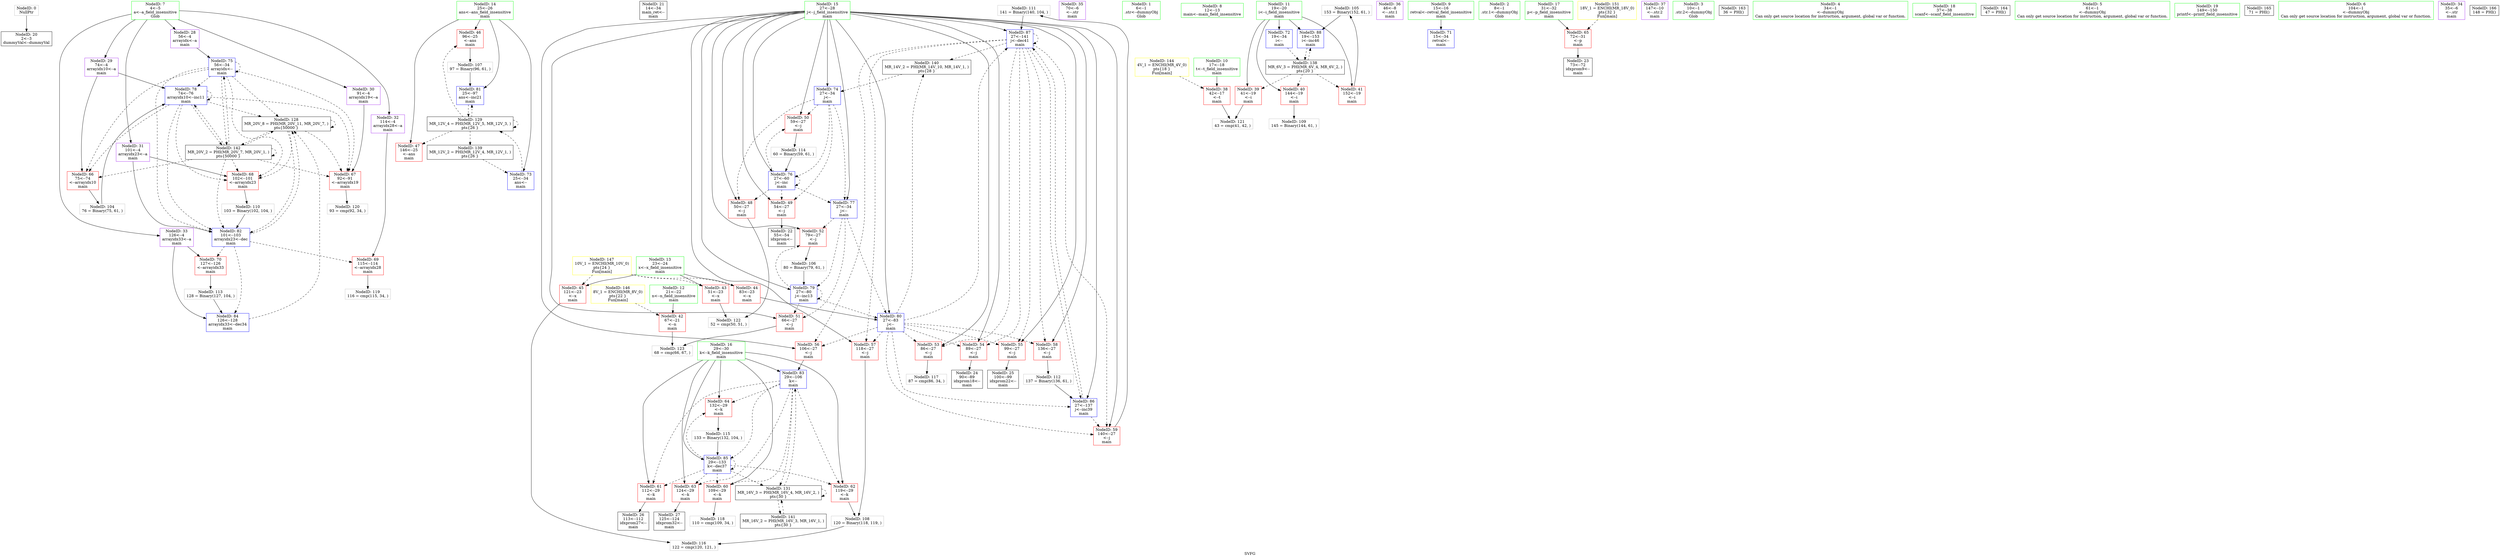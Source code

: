 digraph "SVFG" {
	label="SVFG";

	Node0x556b284b0a40 [shape=record,color=grey,label="{NodeID: 0\nNullPtr}"];
	Node0x556b284b0a40 -> Node0x556b28499180[style=solid];
	Node0x556b284b0460 [shape=record,color=green,label="{NodeID: 7\n4\<--5\na\<--a_field_insensitive\nGlob }"];
	Node0x556b284b0460 -> Node0x556b284b0bf0[style=solid];
	Node0x556b284b0460 -> Node0x556b284b0c80[style=solid];
	Node0x556b284b0460 -> Node0x556b284b0d50[style=solid];
	Node0x556b284b0460 -> Node0x556b284b0e20[style=solid];
	Node0x556b284b0460 -> Node0x556b284b0ef0[style=solid];
	Node0x556b284b0460 -> Node0x556b284b0fc0[style=solid];
	Node0x556b28498290 [shape=record,color=green,label="{NodeID: 14\n25\<--26\nans\<--ans_field_insensitive\nmain\n}"];
	Node0x556b28498290 -> Node0x556b284b1a50[style=solid];
	Node0x556b28498290 -> Node0x556b284b1b20[style=solid];
	Node0x556b28498290 -> Node0x556b284b4060[style=solid];
	Node0x556b28498290 -> Node0x556b284b46e0[style=solid];
	Node0x556b284b21a0 [shape=record,color=grey,label="{NodeID: 104\n76 = Binary(75, 61, )\n}"];
	Node0x556b284b21a0 -> Node0x556b284b4470[style=solid];
	Node0x556b28499250 [shape=record,color=black,label="{NodeID: 21\n14\<--34\nmain_ret\<--\nmain\n}"];
	Node0x556b284b6b20 [shape=record,color=grey,label="{NodeID: 111\n141 = Binary(140, 104, )\n}"];
	Node0x556b284b6b20 -> Node0x556b284b4bc0[style=solid];
	Node0x556b284b0bf0 [shape=record,color=purple,label="{NodeID: 28\n56\<--4\narrayidx\<--a\nmain\n}"];
	Node0x556b284b0bf0 -> Node0x556b284b4200[style=solid];
	Node0x556b284b75a0 [shape=record,color=grey,label="{NodeID: 118\n110 = cmp(109, 34, )\n}"];
	Node0x556b284b1160 [shape=record,color=purple,label="{NodeID: 35\n70\<--6\n\<--.str\nmain\n}"];
	Node0x556b284b1710 [shape=record,color=red,label="{NodeID: 42\n67\<--21\n\<--n\nmain\n}"];
	Node0x556b284b1710 -> Node0x556b284b7d20[style=solid];
	Node0x556b284b2ce0 [shape=record,color=red,label="{NodeID: 49\n54\<--27\n\<--j\nmain\n}"];
	Node0x556b284b2ce0 -> Node0x556b28498490[style=solid];
	Node0x556b284c0ef0 [shape=record,color=black,label="{NodeID: 139\nMR_12V_2 = PHI(MR_12V_4, MR_12V_1, )\npts\{26 \}\n}"];
	Node0x556b284c0ef0 -> Node0x556b284b4060[style=dashed];
	Node0x556b284b3290 [shape=record,color=red,label="{NodeID: 56\n106\<--27\n\<--j\nmain\n}"];
	Node0x556b284b3290 -> Node0x556b284b4880[style=solid];
	Node0x556b284c2fd0 [shape=record,color=yellow,style=double,label="{NodeID: 146\n8V_1 = ENCHI(MR_8V_0)\npts\{22 \}\nFun[main]}"];
	Node0x556b284c2fd0 -> Node0x556b284b1710[style=dashed];
	Node0x556b284b3840 [shape=record,color=red,label="{NodeID: 63\n124\<--29\n\<--k\nmain\n}"];
	Node0x556b284b3840 -> Node0x556b284b0b60[style=solid];
	Node0x556b284b3df0 [shape=record,color=red,label="{NodeID: 70\n127\<--126\n\<--arrayidx33\nmain\n}"];
	Node0x556b284b3df0 -> Node0x556b284b6e20[style=solid];
	Node0x556b284b43a0 [shape=record,color=blue,label="{NodeID: 77\n27\<--34\nj\<--\nmain\n}"];
	Node0x556b284b43a0 -> Node0x556b284b2e80[style=dashed];
	Node0x556b284b43a0 -> Node0x556b284b2f50[style=dashed];
	Node0x556b284b43a0 -> Node0x556b284b4540[style=dashed];
	Node0x556b284b43a0 -> Node0x556b284b4610[style=dashed];
	Node0x556b284b4950 [shape=record,color=blue,label="{NodeID: 84\n126\<--128\narrayidx33\<--dec34\nmain\n}"];
	Node0x556b284b4950 -> Node0x556b284bd7f0[style=dashed];
	Node0x556b28498040 [shape=record,color=green,label="{NodeID: 1\n6\<--1\n.str\<--dummyObj\nGlob }"];
	Node0x556b284b04f0 [shape=record,color=green,label="{NodeID: 8\n12\<--13\nmain\<--main_field_insensitive\n}"];
	Node0x556b28498360 [shape=record,color=green,label="{NodeID: 15\n27\<--28\nj\<--j_field_insensitive\nmain\n}"];
	Node0x556b28498360 -> Node0x556b284b2c10[style=solid];
	Node0x556b28498360 -> Node0x556b284b2ce0[style=solid];
	Node0x556b28498360 -> Node0x556b284b2db0[style=solid];
	Node0x556b28498360 -> Node0x556b284b2e80[style=solid];
	Node0x556b28498360 -> Node0x556b284b2f50[style=solid];
	Node0x556b28498360 -> Node0x556b284b3020[style=solid];
	Node0x556b28498360 -> Node0x556b284b30f0[style=solid];
	Node0x556b28498360 -> Node0x556b284b31c0[style=solid];
	Node0x556b28498360 -> Node0x556b284b3290[style=solid];
	Node0x556b28498360 -> Node0x556b284b3360[style=solid];
	Node0x556b28498360 -> Node0x556b284b3430[style=solid];
	Node0x556b28498360 -> Node0x556b284b3500[style=solid];
	Node0x556b28498360 -> Node0x556b284b4130[style=solid];
	Node0x556b28498360 -> Node0x556b284b42d0[style=solid];
	Node0x556b28498360 -> Node0x556b284b43a0[style=solid];
	Node0x556b28498360 -> Node0x556b284b4540[style=solid];
	Node0x556b28498360 -> Node0x556b284b4610[style=solid];
	Node0x556b28498360 -> Node0x556b284b4af0[style=solid];
	Node0x556b28498360 -> Node0x556b284b4bc0[style=solid];
	Node0x556b284b2320 [shape=record,color=grey,label="{NodeID: 105\n153 = Binary(152, 61, )\n}"];
	Node0x556b284b2320 -> Node0x556b284b4c90[style=solid];
	Node0x556b28498490 [shape=record,color=black,label="{NodeID: 22\n55\<--54\nidxprom\<--\nmain\n}"];
	Node0x556b284b6ca0 [shape=record,color=grey,label="{NodeID: 112\n137 = Binary(136, 61, )\n}"];
	Node0x556b284b6ca0 -> Node0x556b284b4af0[style=solid];
	Node0x556b284b0c80 [shape=record,color=purple,label="{NodeID: 29\n74\<--4\narrayidx10\<--a\nmain\n}"];
	Node0x556b284b0c80 -> Node0x556b284b3ab0[style=solid];
	Node0x556b284b0c80 -> Node0x556b284b4470[style=solid];
	Node0x556b284b7720 [shape=record,color=grey,label="{NodeID: 119\n116 = cmp(115, 34, )\n}"];
	Node0x556b284b1230 [shape=record,color=purple,label="{NodeID: 36\n46\<--8\n\<--.str.1\nmain\n}"];
	Node0x556b284b17e0 [shape=record,color=red,label="{NodeID: 43\n51\<--23\n\<--x\nmain\n}"];
	Node0x556b284b17e0 -> Node0x556b284b7ba0[style=solid];
	Node0x556b284b2db0 [shape=record,color=red,label="{NodeID: 50\n59\<--27\n\<--j\nmain\n}"];
	Node0x556b284b2db0 -> Node0x556b284b6fa0[style=solid];
	Node0x556b284c13f0 [shape=record,color=black,label="{NodeID: 140\nMR_14V_2 = PHI(MR_14V_10, MR_14V_1, )\npts\{28 \}\n}"];
	Node0x556b284c13f0 -> Node0x556b284b4130[style=dashed];
	Node0x556b284b3360 [shape=record,color=red,label="{NodeID: 57\n118\<--27\n\<--j\nmain\n}"];
	Node0x556b284b3360 -> Node0x556b284b66a0[style=solid];
	Node0x556b284c30b0 [shape=record,color=yellow,style=double,label="{NodeID: 147\n10V_1 = ENCHI(MR_10V_0)\npts\{24 \}\nFun[main]}"];
	Node0x556b284c30b0 -> Node0x556b284b17e0[style=dashed];
	Node0x556b284c30b0 -> Node0x556b284b18b0[style=dashed];
	Node0x556b284c30b0 -> Node0x556b284b1980[style=dashed];
	Node0x556b284b3910 [shape=record,color=red,label="{NodeID: 64\n132\<--29\n\<--k\nmain\n}"];
	Node0x556b284b3910 -> Node0x556b284b7120[style=solid];
	Node0x556b284b3ec0 [shape=record,color=blue,label="{NodeID: 71\n15\<--34\nretval\<--\nmain\n}"];
	Node0x556b284b4470 [shape=record,color=blue,label="{NodeID: 78\n74\<--76\narrayidx10\<--inc11\nmain\n}"];
	Node0x556b284b4470 -> Node0x556b284b3ab0[style=dashed];
	Node0x556b284b4470 -> Node0x556b284b3b80[style=dashed];
	Node0x556b284b4470 -> Node0x556b284b3c50[style=dashed];
	Node0x556b284b4470 -> Node0x556b284b4470[style=dashed];
	Node0x556b284b4470 -> Node0x556b284b47b0[style=dashed];
	Node0x556b284b4470 -> Node0x556b284bd7f0[style=dashed];
	Node0x556b284b4470 -> Node0x556b284c1df0[style=dashed];
	Node0x556b284b4a20 [shape=record,color=blue,label="{NodeID: 85\n29\<--133\nk\<--dec37\nmain\n}"];
	Node0x556b284b4a20 -> Node0x556b284b35d0[style=dashed];
	Node0x556b284b4a20 -> Node0x556b284b36a0[style=dashed];
	Node0x556b284b4a20 -> Node0x556b284b3770[style=dashed];
	Node0x556b284b4a20 -> Node0x556b284b3840[style=dashed];
	Node0x556b284b4a20 -> Node0x556b284b3910[style=dashed];
	Node0x556b284b4a20 -> Node0x556b284b4a20[style=dashed];
	Node0x556b284b4a20 -> Node0x556b284be6f0[style=dashed];
	Node0x556b284b0160 [shape=record,color=green,label="{NodeID: 2\n8\<--1\n.str.1\<--dummyObj\nGlob }"];
	Node0x556b284b0580 [shape=record,color=green,label="{NodeID: 9\n15\<--16\nretval\<--retval_field_insensitive\nmain\n}"];
	Node0x556b284b0580 -> Node0x556b284b3ec0[style=solid];
	Node0x556b28498a00 [shape=record,color=green,label="{NodeID: 16\n29\<--30\nk\<--k_field_insensitive\nmain\n}"];
	Node0x556b28498a00 -> Node0x556b284b35d0[style=solid];
	Node0x556b28498a00 -> Node0x556b284b36a0[style=solid];
	Node0x556b28498a00 -> Node0x556b284b3770[style=solid];
	Node0x556b28498a00 -> Node0x556b284b3840[style=solid];
	Node0x556b28498a00 -> Node0x556b284b3910[style=solid];
	Node0x556b28498a00 -> Node0x556b284b4880[style=solid];
	Node0x556b28498a00 -> Node0x556b284b4a20[style=solid];
	Node0x556b284b63a0 [shape=record,color=grey,label="{NodeID: 106\n80 = Binary(79, 61, )\n}"];
	Node0x556b284b63a0 -> Node0x556b284b4540[style=solid];
	Node0x556b28498560 [shape=record,color=black,label="{NodeID: 23\n73\<--72\nidxprom9\<--\nmain\n}"];
	Node0x556b284b6e20 [shape=record,color=grey,label="{NodeID: 113\n128 = Binary(127, 104, )\n}"];
	Node0x556b284b6e20 -> Node0x556b284b4950[style=solid];
	Node0x556b284b0d50 [shape=record,color=purple,label="{NodeID: 30\n91\<--4\narrayidx19\<--a\nmain\n}"];
	Node0x556b284b0d50 -> Node0x556b284b3b80[style=solid];
	Node0x556b284b78a0 [shape=record,color=grey,label="{NodeID: 120\n93 = cmp(92, 34, )\n}"];
	Node0x556b284b1300 [shape=record,color=purple,label="{NodeID: 37\n147\<--10\n\<--.str.2\nmain\n}"];
	Node0x556b284b18b0 [shape=record,color=red,label="{NodeID: 44\n83\<--23\n\<--x\nmain\n}"];
	Node0x556b284b18b0 -> Node0x556b284b4610[style=solid];
	Node0x556b284b2e80 [shape=record,color=red,label="{NodeID: 51\n66\<--27\n\<--j\nmain\n}"];
	Node0x556b284b2e80 -> Node0x556b284b7d20[style=solid];
	Node0x556b284c18f0 [shape=record,color=black,label="{NodeID: 141\nMR_16V_2 = PHI(MR_16V_3, MR_16V_1, )\npts\{30 \}\n}"];
	Node0x556b284c18f0 -> Node0x556b284be6f0[style=dashed];
	Node0x556b284b3430 [shape=record,color=red,label="{NodeID: 58\n136\<--27\n\<--j\nmain\n}"];
	Node0x556b284b3430 -> Node0x556b284b6ca0[style=solid];
	Node0x556b284b39e0 [shape=record,color=red,label="{NodeID: 65\n72\<--31\n\<--p\nmain\n}"];
	Node0x556b284b39e0 -> Node0x556b28498560[style=solid];
	Node0x556b284b3f90 [shape=record,color=blue,label="{NodeID: 72\n19\<--34\ni\<--\nmain\n}"];
	Node0x556b284b3f90 -> Node0x556b284c09f0[style=dashed];
	Node0x556b284b4540 [shape=record,color=blue,label="{NodeID: 79\n27\<--80\nj\<--inc13\nmain\n}"];
	Node0x556b284b4540 -> Node0x556b284b2e80[style=dashed];
	Node0x556b284b4540 -> Node0x556b284b2f50[style=dashed];
	Node0x556b284b4540 -> Node0x556b284b4540[style=dashed];
	Node0x556b284b4540 -> Node0x556b284b4610[style=dashed];
	Node0x556b284b4af0 [shape=record,color=blue,label="{NodeID: 86\n27\<--137\nj\<--inc39\nmain\n}"];
	Node0x556b284b4af0 -> Node0x556b284b3500[style=dashed];
	Node0x556b284b4af0 -> Node0x556b284b4bc0[style=dashed];
	Node0x556b284975d0 [shape=record,color=green,label="{NodeID: 3\n10\<--1\n.str.2\<--dummyObj\nGlob }"];
	Node0x556b28497750 [shape=record,color=green,label="{NodeID: 10\n17\<--18\nt\<--t_field_insensitive\nmain\n}"];
	Node0x556b28497750 -> Node0x556b284b13d0[style=solid];
	Node0x556b28498ad0 [shape=record,color=green,label="{NodeID: 17\n31\<--32\np\<--p_field_insensitive\nmain\n}"];
	Node0x556b28498ad0 -> Node0x556b284b39e0[style=solid];
	Node0x556b284b6520 [shape=record,color=grey,label="{NodeID: 107\n97 = Binary(96, 61, )\n}"];
	Node0x556b284b6520 -> Node0x556b284b46e0[style=solid];
	Node0x556b28498630 [shape=record,color=black,label="{NodeID: 24\n90\<--89\nidxprom18\<--\nmain\n}"];
	Node0x556b284b6fa0 [shape=record,color=grey,label="{NodeID: 114\n60 = Binary(59, 61, )\n}"];
	Node0x556b284b6fa0 -> Node0x556b284b42d0[style=solid];
	Node0x556b284b0e20 [shape=record,color=purple,label="{NodeID: 31\n101\<--4\narrayidx23\<--a\nmain\n}"];
	Node0x556b284b0e20 -> Node0x556b284b3c50[style=solid];
	Node0x556b284b0e20 -> Node0x556b284b47b0[style=solid];
	Node0x556b284b7a20 [shape=record,color=grey,label="{NodeID: 121\n43 = cmp(41, 42, )\n}"];
	Node0x556b284b13d0 [shape=record,color=red,label="{NodeID: 38\n42\<--17\n\<--t\nmain\n}"];
	Node0x556b284b13d0 -> Node0x556b284b7a20[style=solid];
	Node0x556b284bd7f0 [shape=record,color=black,label="{NodeID: 128\nMR_20V_8 = PHI(MR_20V_11, MR_20V_7, )\npts\{50000 \}\n}"];
	Node0x556b284bd7f0 -> Node0x556b284b3b80[style=dashed];
	Node0x556b284bd7f0 -> Node0x556b284b3c50[style=dashed];
	Node0x556b284bd7f0 -> Node0x556b284b47b0[style=dashed];
	Node0x556b284bd7f0 -> Node0x556b284bd7f0[style=dashed];
	Node0x556b284bd7f0 -> Node0x556b284c1df0[style=dashed];
	Node0x556b284b1980 [shape=record,color=red,label="{NodeID: 45\n121\<--23\n\<--x\nmain\n}"];
	Node0x556b284b1980 -> Node0x556b284b72a0[style=solid];
	Node0x556b284b2f50 [shape=record,color=red,label="{NodeID: 52\n79\<--27\n\<--j\nmain\n}"];
	Node0x556b284b2f50 -> Node0x556b284b63a0[style=solid];
	Node0x556b284c1df0 [shape=record,color=black,label="{NodeID: 142\nMR_20V_2 = PHI(MR_20V_7, MR_20V_1, )\npts\{50000 \}\n}"];
	Node0x556b284c1df0 -> Node0x556b284b3ab0[style=dashed];
	Node0x556b284c1df0 -> Node0x556b284b3b80[style=dashed];
	Node0x556b284c1df0 -> Node0x556b284b3c50[style=dashed];
	Node0x556b284c1df0 -> Node0x556b284b4200[style=dashed];
	Node0x556b284c1df0 -> Node0x556b284b4470[style=dashed];
	Node0x556b284c1df0 -> Node0x556b284b47b0[style=dashed];
	Node0x556b284c1df0 -> Node0x556b284bd7f0[style=dashed];
	Node0x556b284c1df0 -> Node0x556b284c1df0[style=dashed];
	Node0x556b284b3500 [shape=record,color=red,label="{NodeID: 59\n140\<--27\n\<--j\nmain\n}"];
	Node0x556b284b3500 -> Node0x556b284b6b20[style=solid];
	Node0x556b284b3ab0 [shape=record,color=red,label="{NodeID: 66\n75\<--74\n\<--arrayidx10\nmain\n}"];
	Node0x556b284b3ab0 -> Node0x556b284b21a0[style=solid];
	Node0x556b284b4060 [shape=record,color=blue,label="{NodeID: 73\n25\<--34\nans\<--\nmain\n}"];
	Node0x556b284b4060 -> Node0x556b284bdcf0[style=dashed];
	Node0x556b28342620 [shape=record,color=black,label="{NodeID: 163\n36 = PHI()\n}"];
	Node0x556b284b4610 [shape=record,color=blue,label="{NodeID: 80\n27\<--83\nj\<--\nmain\n}"];
	Node0x556b284b4610 -> Node0x556b284b3020[style=dashed];
	Node0x556b284b4610 -> Node0x556b284b30f0[style=dashed];
	Node0x556b284b4610 -> Node0x556b284b31c0[style=dashed];
	Node0x556b284b4610 -> Node0x556b284b3290[style=dashed];
	Node0x556b284b4610 -> Node0x556b284b3360[style=dashed];
	Node0x556b284b4610 -> Node0x556b284b3430[style=dashed];
	Node0x556b284b4610 -> Node0x556b284b3500[style=dashed];
	Node0x556b284b4610 -> Node0x556b284b4af0[style=dashed];
	Node0x556b284b4610 -> Node0x556b284b4bc0[style=dashed];
	Node0x556b284b4610 -> Node0x556b284c13f0[style=dashed];
	Node0x556b284b4bc0 [shape=record,color=blue,label="{NodeID: 87\n27\<--141\nj\<--dec41\nmain\n}"];
	Node0x556b284b4bc0 -> Node0x556b284b3020[style=dashed];
	Node0x556b284b4bc0 -> Node0x556b284b30f0[style=dashed];
	Node0x556b284b4bc0 -> Node0x556b284b31c0[style=dashed];
	Node0x556b284b4bc0 -> Node0x556b284b3290[style=dashed];
	Node0x556b284b4bc0 -> Node0x556b284b3360[style=dashed];
	Node0x556b284b4bc0 -> Node0x556b284b3430[style=dashed];
	Node0x556b284b4bc0 -> Node0x556b284b3500[style=dashed];
	Node0x556b284b4bc0 -> Node0x556b284b4af0[style=dashed];
	Node0x556b284b4bc0 -> Node0x556b284b4bc0[style=dashed];
	Node0x556b284b4bc0 -> Node0x556b284c13f0[style=dashed];
	Node0x556b28497660 [shape=record,color=green,label="{NodeID: 4\n34\<--1\n\<--dummyObj\nCan only get source location for instruction, argument, global var or function.}"];
	Node0x556b28497820 [shape=record,color=green,label="{NodeID: 11\n19\<--20\ni\<--i_field_insensitive\nmain\n}"];
	Node0x556b28497820 -> Node0x556b284b14a0[style=solid];
	Node0x556b28497820 -> Node0x556b284b1570[style=solid];
	Node0x556b28497820 -> Node0x556b284b1640[style=solid];
	Node0x556b28497820 -> Node0x556b284b3f90[style=solid];
	Node0x556b28497820 -> Node0x556b284b4c90[style=solid];
	Node0x556b28498ba0 [shape=record,color=green,label="{NodeID: 18\n37\<--38\nscanf\<--scanf_field_insensitive\n}"];
	Node0x556b284b66a0 [shape=record,color=grey,label="{NodeID: 108\n120 = Binary(118, 119, )\n}"];
	Node0x556b284b66a0 -> Node0x556b284b72a0[style=solid];
	Node0x556b28498700 [shape=record,color=black,label="{NodeID: 25\n100\<--99\nidxprom22\<--\nmain\n}"];
	Node0x556b284b7120 [shape=record,color=grey,label="{NodeID: 115\n133 = Binary(132, 104, )\n}"];
	Node0x556b284b7120 -> Node0x556b284b4a20[style=solid];
	Node0x556b284b0ef0 [shape=record,color=purple,label="{NodeID: 32\n114\<--4\narrayidx28\<--a\nmain\n}"];
	Node0x556b284b0ef0 -> Node0x556b284b3d20[style=solid];
	Node0x556b284b7ba0 [shape=record,color=grey,label="{NodeID: 122\n52 = cmp(50, 51, )\n}"];
	Node0x556b284b14a0 [shape=record,color=red,label="{NodeID: 39\n41\<--19\n\<--i\nmain\n}"];
	Node0x556b284b14a0 -> Node0x556b284b7a20[style=solid];
	Node0x556b284bdcf0 [shape=record,color=black,label="{NodeID: 129\nMR_12V_4 = PHI(MR_12V_5, MR_12V_3, )\npts\{26 \}\n}"];
	Node0x556b284bdcf0 -> Node0x556b284b1a50[style=dashed];
	Node0x556b284bdcf0 -> Node0x556b284b1b20[style=dashed];
	Node0x556b284bdcf0 -> Node0x556b284b46e0[style=dashed];
	Node0x556b284bdcf0 -> Node0x556b284bdcf0[style=dashed];
	Node0x556b284bdcf0 -> Node0x556b284c0ef0[style=dashed];
	Node0x556b284b1a50 [shape=record,color=red,label="{NodeID: 46\n96\<--25\n\<--ans\nmain\n}"];
	Node0x556b284b1a50 -> Node0x556b284b6520[style=solid];
	Node0x556b284b3020 [shape=record,color=red,label="{NodeID: 53\n86\<--27\n\<--j\nmain\n}"];
	Node0x556b284b3020 -> Node0x556b284b7420[style=solid];
	Node0x556b284b35d0 [shape=record,color=red,label="{NodeID: 60\n109\<--29\n\<--k\nmain\n}"];
	Node0x556b284b35d0 -> Node0x556b284b75a0[style=solid];
	Node0x556b284b3b80 [shape=record,color=red,label="{NodeID: 67\n92\<--91\n\<--arrayidx19\nmain\n}"];
	Node0x556b284b3b80 -> Node0x556b284b78a0[style=solid];
	Node0x556b284b4130 [shape=record,color=blue,label="{NodeID: 74\n27\<--34\nj\<--\nmain\n}"];
	Node0x556b284b4130 -> Node0x556b284b2c10[style=dashed];
	Node0x556b284b4130 -> Node0x556b284b2ce0[style=dashed];
	Node0x556b284b4130 -> Node0x556b284b2db0[style=dashed];
	Node0x556b284b4130 -> Node0x556b284b42d0[style=dashed];
	Node0x556b284b4130 -> Node0x556b284b43a0[style=dashed];
	Node0x556b284cb8e0 [shape=record,color=black,label="{NodeID: 164\n47 = PHI()\n}"];
	Node0x556b284b46e0 [shape=record,color=blue,label="{NodeID: 81\n25\<--97\nans\<--inc21\nmain\n}"];
	Node0x556b284b46e0 -> Node0x556b284bdcf0[style=dashed];
	Node0x556b284b4c90 [shape=record,color=blue,label="{NodeID: 88\n19\<--153\ni\<--inc46\nmain\n}"];
	Node0x556b284b4c90 -> Node0x556b284c09f0[style=dashed];
	Node0x556b28497a50 [shape=record,color=green,label="{NodeID: 5\n61\<--1\n\<--dummyObj\nCan only get source location for instruction, argument, global var or function.}"];
	Node0x556b284978f0 [shape=record,color=green,label="{NodeID: 12\n21\<--22\nn\<--n_field_insensitive\nmain\n}"];
	Node0x556b284978f0 -> Node0x556b284b1710[style=solid];
	Node0x556b284990b0 [shape=record,color=green,label="{NodeID: 19\n149\<--150\nprintf\<--printf_field_insensitive\n}"];
	Node0x556b284b6820 [shape=record,color=grey,label="{NodeID: 109\n145 = Binary(144, 61, )\n}"];
	Node0x556b284b0ad0 [shape=record,color=black,label="{NodeID: 26\n113\<--112\nidxprom27\<--\nmain\n}"];
	Node0x556b284b72a0 [shape=record,color=grey,label="{NodeID: 116\n122 = cmp(120, 121, )\n}"];
	Node0x556b284b0fc0 [shape=record,color=purple,label="{NodeID: 33\n126\<--4\narrayidx33\<--a\nmain\n}"];
	Node0x556b284b0fc0 -> Node0x556b284b3df0[style=solid];
	Node0x556b284b0fc0 -> Node0x556b284b4950[style=solid];
	Node0x556b284b7d20 [shape=record,color=grey,label="{NodeID: 123\n68 = cmp(66, 67, )\n}"];
	Node0x556b284b1570 [shape=record,color=red,label="{NodeID: 40\n144\<--19\n\<--i\nmain\n}"];
	Node0x556b284b1570 -> Node0x556b284b6820[style=solid];
	Node0x556b284b1b20 [shape=record,color=red,label="{NodeID: 47\n146\<--25\n\<--ans\nmain\n}"];
	Node0x556b284b30f0 [shape=record,color=red,label="{NodeID: 54\n89\<--27\n\<--j\nmain\n}"];
	Node0x556b284b30f0 -> Node0x556b28498630[style=solid];
	Node0x556b284c2e10 [shape=record,color=yellow,style=double,label="{NodeID: 144\n4V_1 = ENCHI(MR_4V_0)\npts\{18 \}\nFun[main]}"];
	Node0x556b284c2e10 -> Node0x556b284b13d0[style=dashed];
	Node0x556b284b36a0 [shape=record,color=red,label="{NodeID: 61\n112\<--29\n\<--k\nmain\n}"];
	Node0x556b284b36a0 -> Node0x556b284b0ad0[style=solid];
	Node0x556b284c3430 [shape=record,color=yellow,style=double,label="{NodeID: 151\n18V_1 = ENCHI(MR_18V_0)\npts\{32 \}\nFun[main]}"];
	Node0x556b284c3430 -> Node0x556b284b39e0[style=dashed];
	Node0x556b284b3c50 [shape=record,color=red,label="{NodeID: 68\n102\<--101\n\<--arrayidx23\nmain\n}"];
	Node0x556b284b3c50 -> Node0x556b284b69a0[style=solid];
	Node0x556b284b4200 [shape=record,color=blue,label="{NodeID: 75\n56\<--34\narrayidx\<--\nmain\n}"];
	Node0x556b284b4200 -> Node0x556b284b3ab0[style=dashed];
	Node0x556b284b4200 -> Node0x556b284b3b80[style=dashed];
	Node0x556b284b4200 -> Node0x556b284b3c50[style=dashed];
	Node0x556b284b4200 -> Node0x556b284b4200[style=dashed];
	Node0x556b284b4200 -> Node0x556b284b4470[style=dashed];
	Node0x556b284b4200 -> Node0x556b284b47b0[style=dashed];
	Node0x556b284b4200 -> Node0x556b284bd7f0[style=dashed];
	Node0x556b284b4200 -> Node0x556b284c1df0[style=dashed];
	Node0x556b284cb9e0 [shape=record,color=black,label="{NodeID: 165\n71 = PHI()\n}"];
	Node0x556b284b47b0 [shape=record,color=blue,label="{NodeID: 82\n101\<--103\narrayidx23\<--dec\nmain\n}"];
	Node0x556b284b47b0 -> Node0x556b284b3d20[style=dashed];
	Node0x556b284b47b0 -> Node0x556b284b3df0[style=dashed];
	Node0x556b284b47b0 -> Node0x556b284b4950[style=dashed];
	Node0x556b284b47b0 -> Node0x556b284bd7f0[style=dashed];
	Node0x556b28497ae0 [shape=record,color=green,label="{NodeID: 6\n104\<--1\n\<--dummyObj\nCan only get source location for instruction, argument, global var or function.}"];
	Node0x556b284981c0 [shape=record,color=green,label="{NodeID: 13\n23\<--24\nx\<--x_field_insensitive\nmain\n}"];
	Node0x556b284981c0 -> Node0x556b284b17e0[style=solid];
	Node0x556b284981c0 -> Node0x556b284b18b0[style=solid];
	Node0x556b284981c0 -> Node0x556b284b1980[style=solid];
	Node0x556b28499180 [shape=record,color=black,label="{NodeID: 20\n2\<--3\ndummyVal\<--dummyVal\n}"];
	Node0x556b284b69a0 [shape=record,color=grey,label="{NodeID: 110\n103 = Binary(102, 104, )\n}"];
	Node0x556b284b69a0 -> Node0x556b284b47b0[style=solid];
	Node0x556b284b0b60 [shape=record,color=black,label="{NodeID: 27\n125\<--124\nidxprom32\<--\nmain\n}"];
	Node0x556b284b7420 [shape=record,color=grey,label="{NodeID: 117\n87 = cmp(86, 34, )\n}"];
	Node0x556b284b1090 [shape=record,color=purple,label="{NodeID: 34\n35\<--6\n\<--.str\nmain\n}"];
	Node0x556b284b1640 [shape=record,color=red,label="{NodeID: 41\n152\<--19\n\<--i\nmain\n}"];
	Node0x556b284b1640 -> Node0x556b284b2320[style=solid];
	Node0x556b284be6f0 [shape=record,color=black,label="{NodeID: 131\nMR_16V_3 = PHI(MR_16V_4, MR_16V_2, )\npts\{30 \}\n}"];
	Node0x556b284be6f0 -> Node0x556b284b4880[style=dashed];
	Node0x556b284be6f0 -> Node0x556b284be6f0[style=dashed];
	Node0x556b284be6f0 -> Node0x556b284c18f0[style=dashed];
	Node0x556b284b2c10 [shape=record,color=red,label="{NodeID: 48\n50\<--27\n\<--j\nmain\n}"];
	Node0x556b284b2c10 -> Node0x556b284b7ba0[style=solid];
	Node0x556b284c09f0 [shape=record,color=black,label="{NodeID: 138\nMR_6V_3 = PHI(MR_6V_4, MR_6V_2, )\npts\{20 \}\n}"];
	Node0x556b284c09f0 -> Node0x556b284b14a0[style=dashed];
	Node0x556b284c09f0 -> Node0x556b284b1570[style=dashed];
	Node0x556b284c09f0 -> Node0x556b284b1640[style=dashed];
	Node0x556b284c09f0 -> Node0x556b284b4c90[style=dashed];
	Node0x556b284b31c0 [shape=record,color=red,label="{NodeID: 55\n99\<--27\n\<--j\nmain\n}"];
	Node0x556b284b31c0 -> Node0x556b28498700[style=solid];
	Node0x556b284b3770 [shape=record,color=red,label="{NodeID: 62\n119\<--29\n\<--k\nmain\n}"];
	Node0x556b284b3770 -> Node0x556b284b66a0[style=solid];
	Node0x556b284b3d20 [shape=record,color=red,label="{NodeID: 69\n115\<--114\n\<--arrayidx28\nmain\n}"];
	Node0x556b284b3d20 -> Node0x556b284b7720[style=solid];
	Node0x556b284b42d0 [shape=record,color=blue,label="{NodeID: 76\n27\<--60\nj\<--inc\nmain\n}"];
	Node0x556b284b42d0 -> Node0x556b284b2c10[style=dashed];
	Node0x556b284b42d0 -> Node0x556b284b2ce0[style=dashed];
	Node0x556b284b42d0 -> Node0x556b284b2db0[style=dashed];
	Node0x556b284b42d0 -> Node0x556b284b42d0[style=dashed];
	Node0x556b284b42d0 -> Node0x556b284b43a0[style=dashed];
	Node0x556b284cbae0 [shape=record,color=black,label="{NodeID: 166\n148 = PHI()\n}"];
	Node0x556b284b4880 [shape=record,color=blue,label="{NodeID: 83\n29\<--106\nk\<--\nmain\n}"];
	Node0x556b284b4880 -> Node0x556b284b35d0[style=dashed];
	Node0x556b284b4880 -> Node0x556b284b36a0[style=dashed];
	Node0x556b284b4880 -> Node0x556b284b3770[style=dashed];
	Node0x556b284b4880 -> Node0x556b284b3840[style=dashed];
	Node0x556b284b4880 -> Node0x556b284b3910[style=dashed];
	Node0x556b284b4880 -> Node0x556b284b4a20[style=dashed];
	Node0x556b284b4880 -> Node0x556b284be6f0[style=dashed];
}

